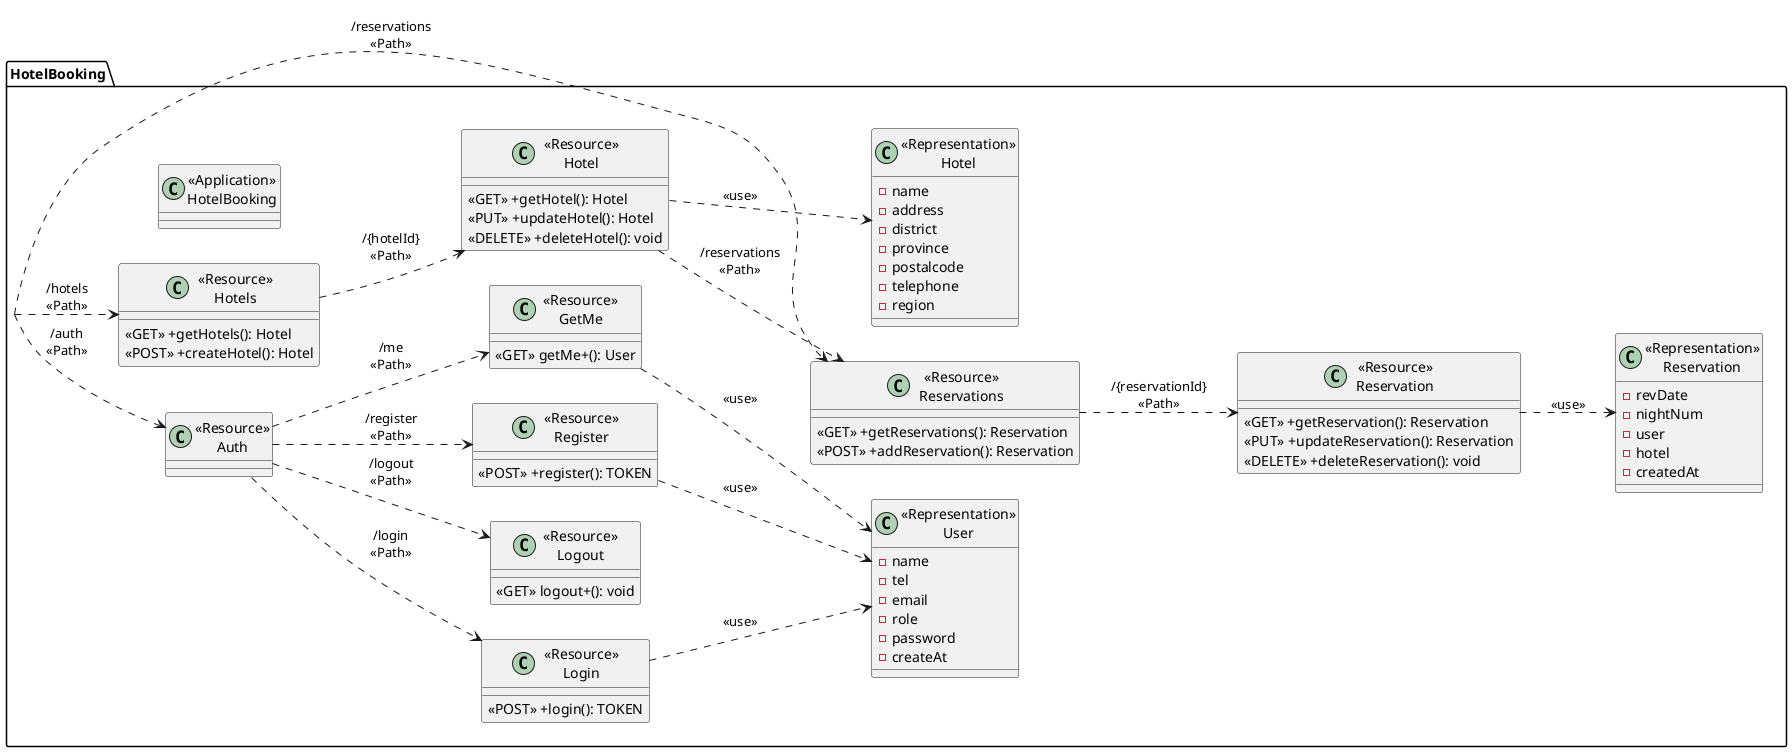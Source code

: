 @startuml
left to right direction
package "HotelBooking"{
    class "<<Application>>\nHotelBooking" as HotelBooking{}

    class "<<Resource>>\nHotels" as ResourceHotels{
        <<GET>> +getHotels(): Hotel
        <<POST>> +createHotel(): Hotel
    }

    class "<<Resource>>\nHotel" as ResourceHotel {
        <<GET>> +getHotel(): Hotel
        <<PUT>> +updateHotel(): Hotel
        <<DELETE>> +deleteHotel(): void
    }

    class "<<Resource>>\nAuth" as ResourceAuth {
        
    }

    class "<<Resource>>\nLogin" as ResourceLogin {
        <<POST>> +login(): TOKEN
    }

    class "<<Resource>>\nLogout" as ResourceLogout {
        <<GET>> logout+(): void
    }

    class "<<Resource>>\nRegister" as ResourceRegister {
        <<POST>> +register(): TOKEN
    }

    class "<<Resource>>\nGetMe" as ResourceGetMe {
        <<GET>> getMe+(): User
    }
    
    class "<<Resource>>\nReservations" as ResourceReservations{
        <<GET>> +getReservations(): Reservation
        <<POST>> +addReservation(): Reservation
    }

    class "<<Resource>>\nReservation" as ResourceReservation {
        <<GET>> +getReservation(): Reservation
        <<PUT>> +updateReservation(): Reservation
        <<DELETE>> +deleteReservation(): void
    }

    class "<<Representation>>\nHotel" as RepresentationHotel {
        -name
        -address
        -district
        -province
        -postalcode
        -telephone
        -region
    }

    class "<<Representation>>\nUser" as RepresentationUser {
        -name
        -tel
        -email
        -role
        -password
        -createAt
    }

    class "<<Representation>>\nReservation" as RepresentationReservation {
        -revDate
        -nightNum
        -user
        -hotel
        -createdAt
    }

}

HotelBooking ..> ResourceHotels:"/hotels\n<<Path>>"
HotelBooking ..> ResourceAuth:"/auth\n<<Path>>"

ResourceHotels ..> ResourceHotel: "/{hotelId}\n<<Path>>"
ResourceHotel ..> ResourceReservations: "/reservations\n<<Path>>"
ResourceHotel ..> RepresentationHotel: "<<use>>"

ResourceAuth ..> ResourceLogin:"/login\n<<Path>>"
ResourceAuth ..> ResourceLogout:"/logout\n<<Path>>"
ResourceAuth ..> ResourceRegister:"/register\n<<Path>>"
ResourceAuth ..> ResourceGetMe:"/me\n<<Path>>"
ResourceLogin ..> RepresentationUser: "<<use>>"
ResourceRegister ..> RepresentationUser: "<<use>>"
ResourceGetMe ..> RepresentationUser: "<<use>>"

HotelBooking ..> ResourceReservations: "/reservations\n<<Path>>"
ResourceReservations ..> ResourceReservation: "/{reservationId}\n<<Path>>"
ResourceReservation ..> RepresentationReservation: "<<use>>"

@enduml
